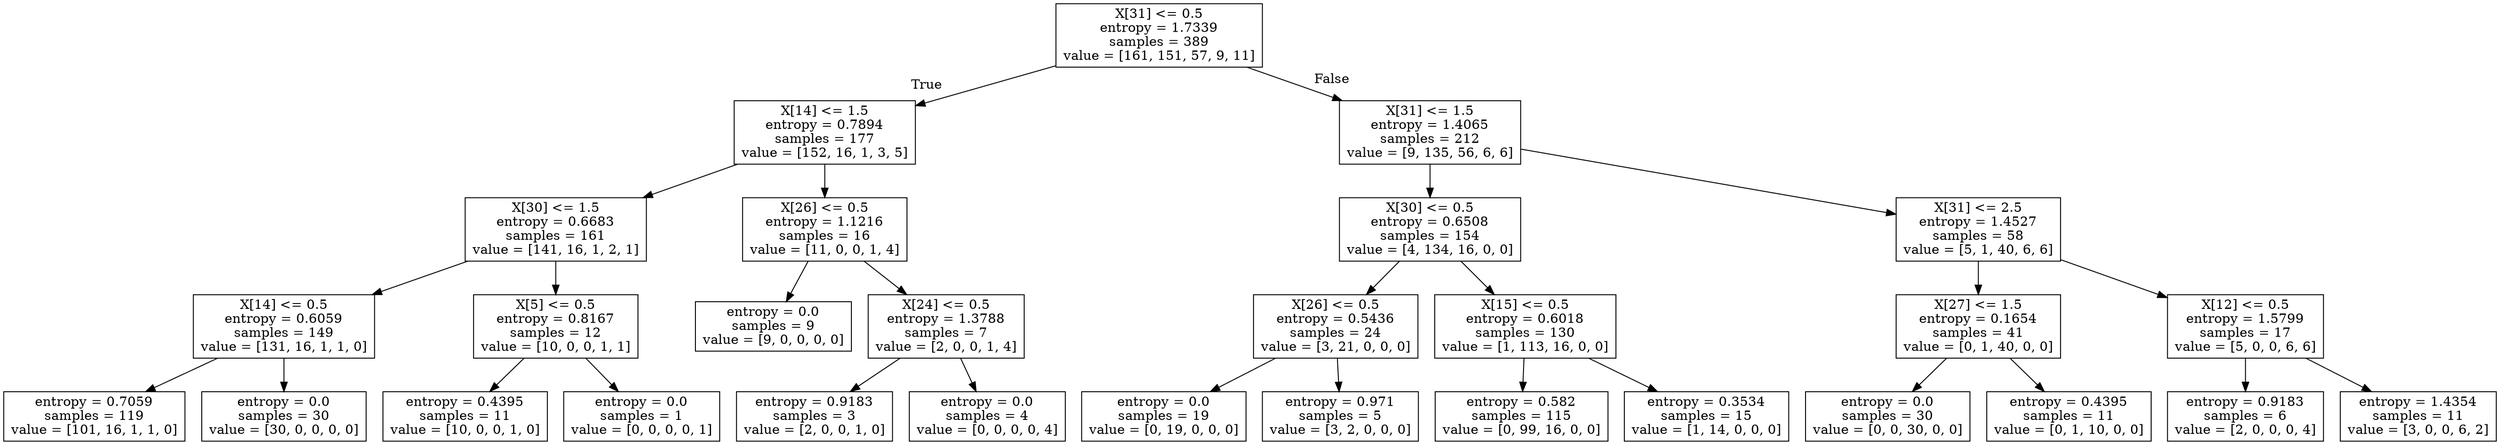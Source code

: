 digraph Tree {
node [shape=box] ;
0 [label="X[31] <= 0.5\nentropy = 1.7339\nsamples = 389\nvalue = [161, 151, 57, 9, 11]"] ;
1 [label="X[14] <= 1.5\nentropy = 0.7894\nsamples = 177\nvalue = [152, 16, 1, 3, 5]"] ;
0 -> 1 [labeldistance=2.5, labelangle=45, headlabel="True"] ;
2 [label="X[30] <= 1.5\nentropy = 0.6683\nsamples = 161\nvalue = [141, 16, 1, 2, 1]"] ;
1 -> 2 ;
3 [label="X[14] <= 0.5\nentropy = 0.6059\nsamples = 149\nvalue = [131, 16, 1, 1, 0]"] ;
2 -> 3 ;
4 [label="entropy = 0.7059\nsamples = 119\nvalue = [101, 16, 1, 1, 0]"] ;
3 -> 4 ;
5 [label="entropy = 0.0\nsamples = 30\nvalue = [30, 0, 0, 0, 0]"] ;
3 -> 5 ;
6 [label="X[5] <= 0.5\nentropy = 0.8167\nsamples = 12\nvalue = [10, 0, 0, 1, 1]"] ;
2 -> 6 ;
7 [label="entropy = 0.4395\nsamples = 11\nvalue = [10, 0, 0, 1, 0]"] ;
6 -> 7 ;
8 [label="entropy = 0.0\nsamples = 1\nvalue = [0, 0, 0, 0, 1]"] ;
6 -> 8 ;
9 [label="X[26] <= 0.5\nentropy = 1.1216\nsamples = 16\nvalue = [11, 0, 0, 1, 4]"] ;
1 -> 9 ;
10 [label="entropy = 0.0\nsamples = 9\nvalue = [9, 0, 0, 0, 0]"] ;
9 -> 10 ;
11 [label="X[24] <= 0.5\nentropy = 1.3788\nsamples = 7\nvalue = [2, 0, 0, 1, 4]"] ;
9 -> 11 ;
12 [label="entropy = 0.9183\nsamples = 3\nvalue = [2, 0, 0, 1, 0]"] ;
11 -> 12 ;
13 [label="entropy = 0.0\nsamples = 4\nvalue = [0, 0, 0, 0, 4]"] ;
11 -> 13 ;
14 [label="X[31] <= 1.5\nentropy = 1.4065\nsamples = 212\nvalue = [9, 135, 56, 6, 6]"] ;
0 -> 14 [labeldistance=2.5, labelangle=-45, headlabel="False"] ;
15 [label="X[30] <= 0.5\nentropy = 0.6508\nsamples = 154\nvalue = [4, 134, 16, 0, 0]"] ;
14 -> 15 ;
16 [label="X[26] <= 0.5\nentropy = 0.5436\nsamples = 24\nvalue = [3, 21, 0, 0, 0]"] ;
15 -> 16 ;
17 [label="entropy = 0.0\nsamples = 19\nvalue = [0, 19, 0, 0, 0]"] ;
16 -> 17 ;
18 [label="entropy = 0.971\nsamples = 5\nvalue = [3, 2, 0, 0, 0]"] ;
16 -> 18 ;
19 [label="X[15] <= 0.5\nentropy = 0.6018\nsamples = 130\nvalue = [1, 113, 16, 0, 0]"] ;
15 -> 19 ;
20 [label="entropy = 0.582\nsamples = 115\nvalue = [0, 99, 16, 0, 0]"] ;
19 -> 20 ;
21 [label="entropy = 0.3534\nsamples = 15\nvalue = [1, 14, 0, 0, 0]"] ;
19 -> 21 ;
22 [label="X[31] <= 2.5\nentropy = 1.4527\nsamples = 58\nvalue = [5, 1, 40, 6, 6]"] ;
14 -> 22 ;
23 [label="X[27] <= 1.5\nentropy = 0.1654\nsamples = 41\nvalue = [0, 1, 40, 0, 0]"] ;
22 -> 23 ;
24 [label="entropy = 0.0\nsamples = 30\nvalue = [0, 0, 30, 0, 0]"] ;
23 -> 24 ;
25 [label="entropy = 0.4395\nsamples = 11\nvalue = [0, 1, 10, 0, 0]"] ;
23 -> 25 ;
26 [label="X[12] <= 0.5\nentropy = 1.5799\nsamples = 17\nvalue = [5, 0, 0, 6, 6]"] ;
22 -> 26 ;
27 [label="entropy = 0.9183\nsamples = 6\nvalue = [2, 0, 0, 0, 4]"] ;
26 -> 27 ;
28 [label="entropy = 1.4354\nsamples = 11\nvalue = [3, 0, 0, 6, 2]"] ;
26 -> 28 ;
}